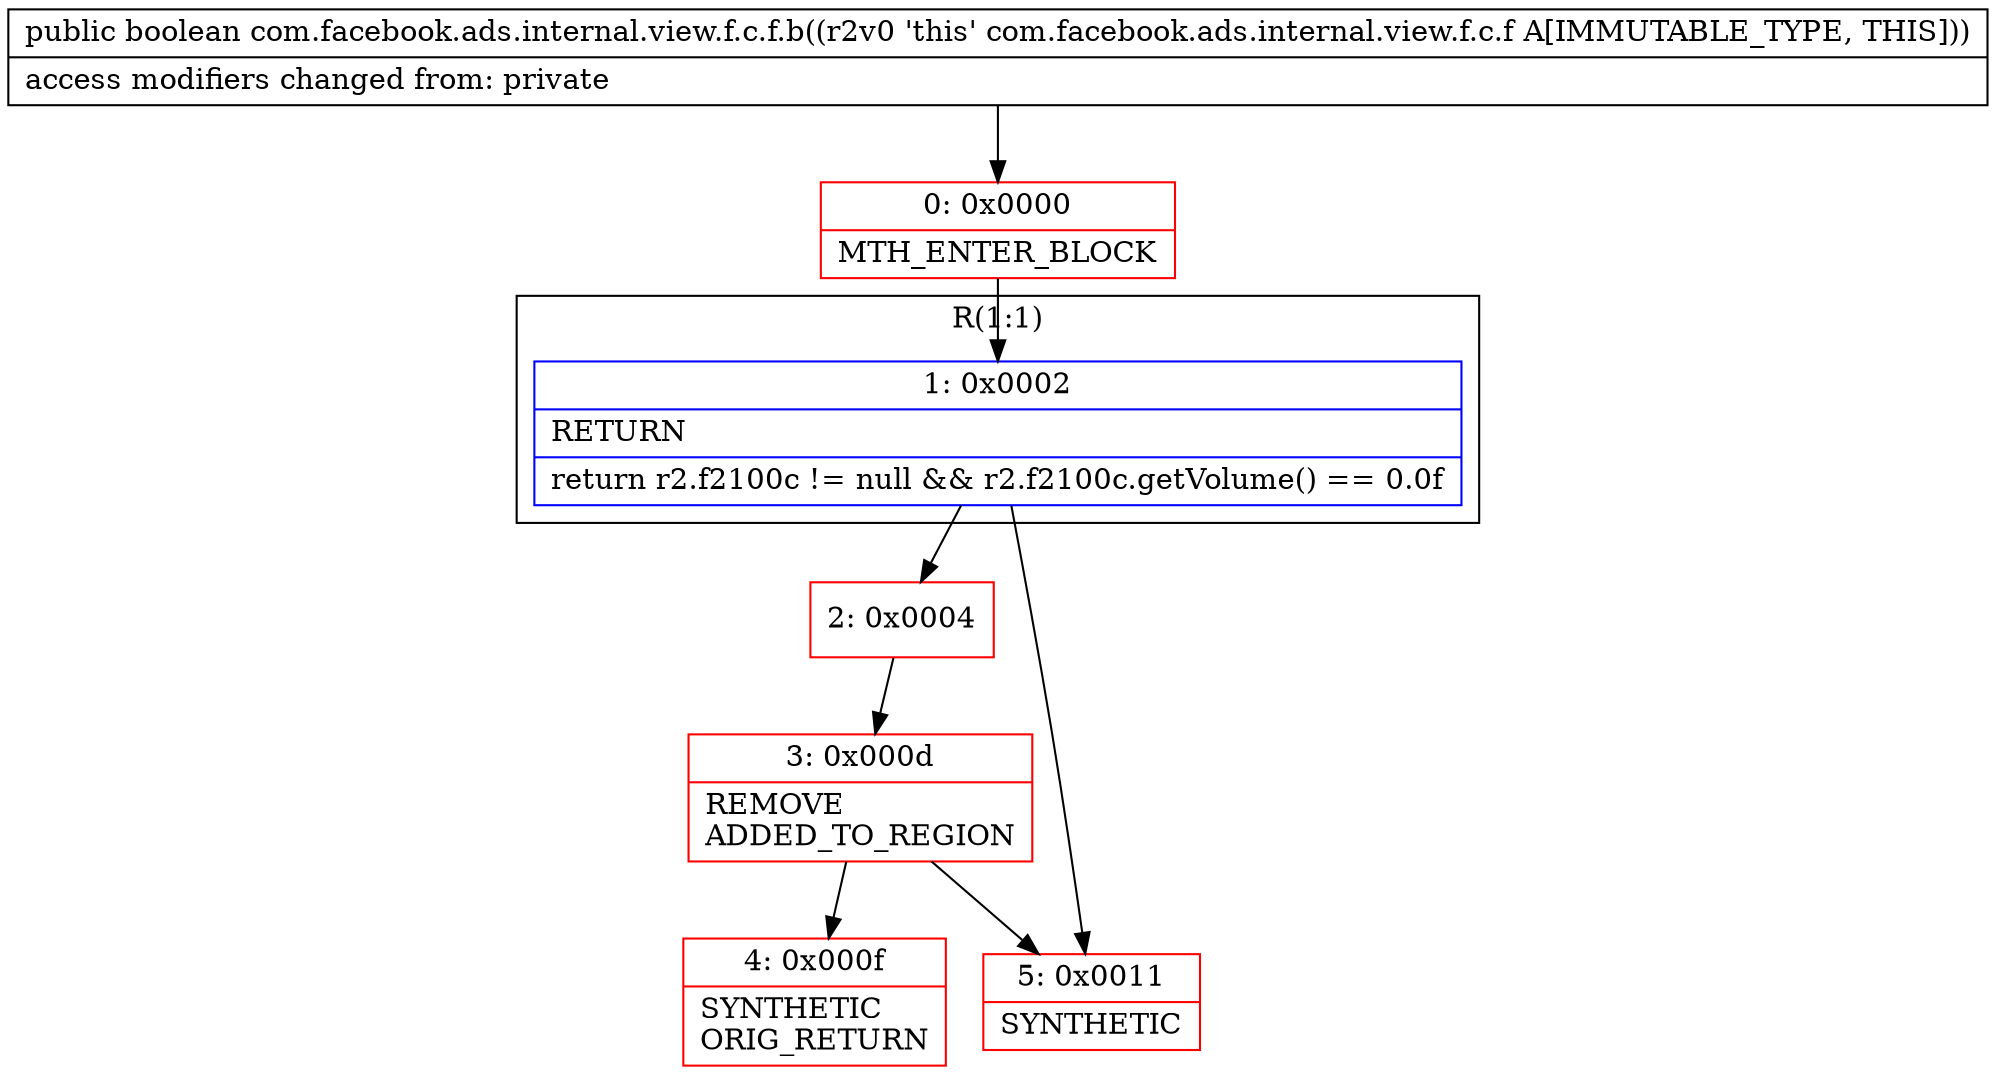 digraph "CFG forcom.facebook.ads.internal.view.f.c.f.b()Z" {
subgraph cluster_Region_1596233287 {
label = "R(1:1)";
node [shape=record,color=blue];
Node_1 [shape=record,label="{1\:\ 0x0002|RETURN\l|return r2.f2100c != null && r2.f2100c.getVolume() == 0.0f\l}"];
}
Node_0 [shape=record,color=red,label="{0\:\ 0x0000|MTH_ENTER_BLOCK\l}"];
Node_2 [shape=record,color=red,label="{2\:\ 0x0004}"];
Node_3 [shape=record,color=red,label="{3\:\ 0x000d|REMOVE\lADDED_TO_REGION\l}"];
Node_4 [shape=record,color=red,label="{4\:\ 0x000f|SYNTHETIC\lORIG_RETURN\l}"];
Node_5 [shape=record,color=red,label="{5\:\ 0x0011|SYNTHETIC\l}"];
MethodNode[shape=record,label="{public boolean com.facebook.ads.internal.view.f.c.f.b((r2v0 'this' com.facebook.ads.internal.view.f.c.f A[IMMUTABLE_TYPE, THIS]))  | access modifiers changed from: private\l}"];
MethodNode -> Node_0;
Node_1 -> Node_2;
Node_1 -> Node_5;
Node_0 -> Node_1;
Node_2 -> Node_3;
Node_3 -> Node_4;
Node_3 -> Node_5;
}

